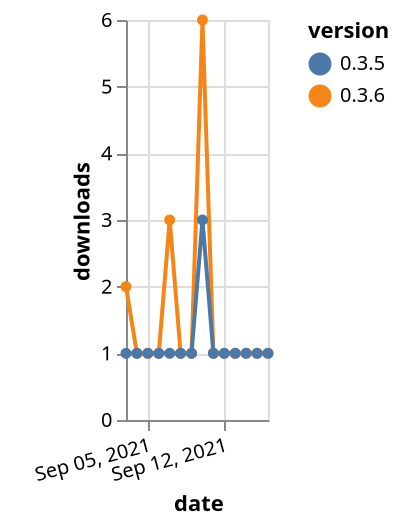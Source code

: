 {"$schema": "https://vega.github.io/schema/vega-lite/v5.json", "description": "A simple bar chart with embedded data.", "data": {"values": [{"date": "2021-09-03", "total": 476, "delta": 2, "version": "0.3.6"}, {"date": "2021-09-04", "total": 477, "delta": 1, "version": "0.3.6"}, {"date": "2021-09-05", "total": 478, "delta": 1, "version": "0.3.6"}, {"date": "2021-09-06", "total": 479, "delta": 1, "version": "0.3.6"}, {"date": "2021-09-07", "total": 482, "delta": 3, "version": "0.3.6"}, {"date": "2021-09-08", "total": 483, "delta": 1, "version": "0.3.6"}, {"date": "2021-09-09", "total": 484, "delta": 1, "version": "0.3.6"}, {"date": "2021-09-10", "total": 490, "delta": 6, "version": "0.3.6"}, {"date": "2021-09-11", "total": 491, "delta": 1, "version": "0.3.6"}, {"date": "2021-09-12", "total": 492, "delta": 1, "version": "0.3.6"}, {"date": "2021-09-13", "total": 493, "delta": 1, "version": "0.3.6"}, {"date": "2021-09-14", "total": 494, "delta": 1, "version": "0.3.6"}, {"date": "2021-09-15", "total": 495, "delta": 1, "version": "0.3.6"}, {"date": "2021-09-16", "total": 496, "delta": 1, "version": "0.3.6"}, {"date": "2021-09-03", "total": 378, "delta": 1, "version": "0.3.5"}, {"date": "2021-09-04", "total": 379, "delta": 1, "version": "0.3.5"}, {"date": "2021-09-05", "total": 380, "delta": 1, "version": "0.3.5"}, {"date": "2021-09-06", "total": 381, "delta": 1, "version": "0.3.5"}, {"date": "2021-09-07", "total": 382, "delta": 1, "version": "0.3.5"}, {"date": "2021-09-08", "total": 383, "delta": 1, "version": "0.3.5"}, {"date": "2021-09-09", "total": 384, "delta": 1, "version": "0.3.5"}, {"date": "2021-09-10", "total": 387, "delta": 3, "version": "0.3.5"}, {"date": "2021-09-11", "total": 388, "delta": 1, "version": "0.3.5"}, {"date": "2021-09-12", "total": 389, "delta": 1, "version": "0.3.5"}, {"date": "2021-09-13", "total": 390, "delta": 1, "version": "0.3.5"}, {"date": "2021-09-14", "total": 391, "delta": 1, "version": "0.3.5"}, {"date": "2021-09-15", "total": 392, "delta": 1, "version": "0.3.5"}, {"date": "2021-09-16", "total": 393, "delta": 1, "version": "0.3.5"}]}, "width": "container", "mark": {"type": "line", "point": {"filled": true}}, "encoding": {"x": {"field": "date", "type": "temporal", "timeUnit": "yearmonthdate", "title": "date", "axis": {"labelAngle": -15}}, "y": {"field": "delta", "type": "quantitative", "title": "downloads"}, "color": {"field": "version", "type": "nominal"}, "tooltip": {"field": "delta"}}}
